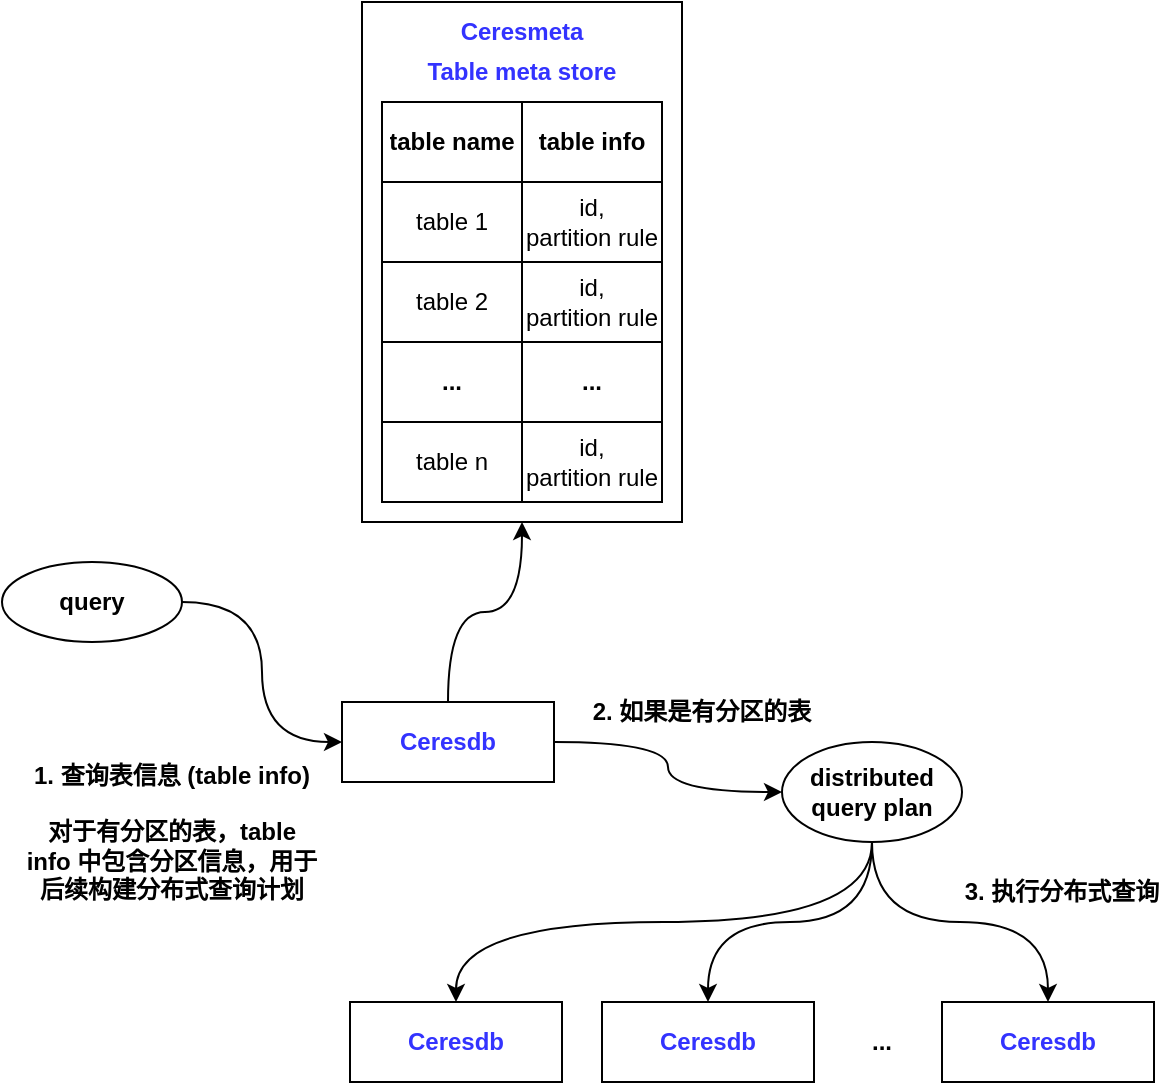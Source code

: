 <mxfile version="22.1.8" type="github">
  <diagram name="第 1 页" id="yRJw-CADPTcW4ViSoiWG">
    <mxGraphModel dx="1414" dy="635" grid="1" gridSize="10" guides="1" tooltips="1" connect="1" arrows="1" fold="1" page="1" pageScale="1" pageWidth="827" pageHeight="1169" math="0" shadow="0">
      <root>
        <mxCell id="0" />
        <mxCell id="1" parent="0" />
        <mxCell id="OIsBonGWnvOKuEb7l-3S-25" value="" style="rounded=0;whiteSpace=wrap;html=1;" vertex="1" parent="1">
          <mxGeometry x="300" y="90" width="160" height="260" as="geometry" />
        </mxCell>
        <mxCell id="OIsBonGWnvOKuEb7l-3S-2" value="" style="shape=table;startSize=0;container=1;collapsible=0;childLayout=tableLayout;" vertex="1" parent="1">
          <mxGeometry x="310" y="140" width="140" height="120" as="geometry" />
        </mxCell>
        <mxCell id="OIsBonGWnvOKuEb7l-3S-3" value="" style="shape=tableRow;horizontal=0;startSize=0;swimlaneHead=0;swimlaneBody=0;strokeColor=inherit;top=0;left=0;bottom=0;right=0;collapsible=0;dropTarget=0;fillColor=none;points=[[0,0.5],[1,0.5]];portConstraint=eastwest;" vertex="1" parent="OIsBonGWnvOKuEb7l-3S-2">
          <mxGeometry width="140" height="40" as="geometry" />
        </mxCell>
        <mxCell id="OIsBonGWnvOKuEb7l-3S-4" value="&lt;b&gt;table name&lt;/b&gt;" style="shape=partialRectangle;html=1;whiteSpace=wrap;connectable=0;strokeColor=inherit;overflow=hidden;fillColor=none;top=0;left=0;bottom=0;right=0;pointerEvents=1;" vertex="1" parent="OIsBonGWnvOKuEb7l-3S-3">
          <mxGeometry width="70" height="40" as="geometry">
            <mxRectangle width="70" height="40" as="alternateBounds" />
          </mxGeometry>
        </mxCell>
        <mxCell id="OIsBonGWnvOKuEb7l-3S-5" value="&lt;b&gt;table info&lt;/b&gt;" style="shape=partialRectangle;html=1;whiteSpace=wrap;connectable=0;strokeColor=inherit;overflow=hidden;fillColor=none;top=0;left=0;bottom=0;right=0;pointerEvents=1;" vertex="1" parent="OIsBonGWnvOKuEb7l-3S-3">
          <mxGeometry x="70" width="70" height="40" as="geometry">
            <mxRectangle width="70" height="40" as="alternateBounds" />
          </mxGeometry>
        </mxCell>
        <mxCell id="OIsBonGWnvOKuEb7l-3S-6" value="" style="shape=tableRow;horizontal=0;startSize=0;swimlaneHead=0;swimlaneBody=0;strokeColor=inherit;top=0;left=0;bottom=0;right=0;collapsible=0;dropTarget=0;fillColor=none;points=[[0,0.5],[1,0.5]];portConstraint=eastwest;" vertex="1" parent="OIsBonGWnvOKuEb7l-3S-2">
          <mxGeometry y="40" width="140" height="40" as="geometry" />
        </mxCell>
        <mxCell id="OIsBonGWnvOKuEb7l-3S-7" value="table 1" style="shape=partialRectangle;html=1;whiteSpace=wrap;connectable=0;strokeColor=inherit;overflow=hidden;fillColor=none;top=0;left=0;bottom=0;right=0;pointerEvents=1;" vertex="1" parent="OIsBonGWnvOKuEb7l-3S-6">
          <mxGeometry width="70" height="40" as="geometry">
            <mxRectangle width="70" height="40" as="alternateBounds" />
          </mxGeometry>
        </mxCell>
        <mxCell id="OIsBonGWnvOKuEb7l-3S-8" value="&lt;div&gt;id, &lt;br&gt;&lt;/div&gt;&lt;div&gt;partition rule&lt;br&gt;&lt;/div&gt;" style="shape=partialRectangle;html=1;whiteSpace=wrap;connectable=0;strokeColor=inherit;overflow=hidden;fillColor=none;top=0;left=0;bottom=0;right=0;pointerEvents=1;" vertex="1" parent="OIsBonGWnvOKuEb7l-3S-6">
          <mxGeometry x="70" width="70" height="40" as="geometry">
            <mxRectangle width="70" height="40" as="alternateBounds" />
          </mxGeometry>
        </mxCell>
        <mxCell id="OIsBonGWnvOKuEb7l-3S-9" value="" style="shape=tableRow;horizontal=0;startSize=0;swimlaneHead=0;swimlaneBody=0;strokeColor=inherit;top=0;left=0;bottom=0;right=0;collapsible=0;dropTarget=0;fillColor=none;points=[[0,0.5],[1,0.5]];portConstraint=eastwest;" vertex="1" parent="OIsBonGWnvOKuEb7l-3S-2">
          <mxGeometry y="80" width="140" height="40" as="geometry" />
        </mxCell>
        <mxCell id="OIsBonGWnvOKuEb7l-3S-10" value="table 2" style="shape=partialRectangle;html=1;whiteSpace=wrap;connectable=0;strokeColor=inherit;overflow=hidden;fillColor=none;top=0;left=0;bottom=0;right=0;pointerEvents=1;" vertex="1" parent="OIsBonGWnvOKuEb7l-3S-9">
          <mxGeometry width="70" height="40" as="geometry">
            <mxRectangle width="70" height="40" as="alternateBounds" />
          </mxGeometry>
        </mxCell>
        <mxCell id="OIsBonGWnvOKuEb7l-3S-11" value="&lt;div&gt;id, &lt;br&gt;&lt;/div&gt;&lt;div&gt;partition rule&lt;br&gt;&lt;/div&gt;" style="shape=partialRectangle;html=1;whiteSpace=wrap;connectable=0;strokeColor=inherit;overflow=hidden;fillColor=none;top=0;left=0;bottom=0;right=0;pointerEvents=1;" vertex="1" parent="OIsBonGWnvOKuEb7l-3S-9">
          <mxGeometry x="70" width="70" height="40" as="geometry">
            <mxRectangle width="70" height="40" as="alternateBounds" />
          </mxGeometry>
        </mxCell>
        <mxCell id="OIsBonGWnvOKuEb7l-3S-18" value="" style="shape=table;startSize=0;container=1;collapsible=0;childLayout=tableLayout;" vertex="1" parent="1">
          <mxGeometry x="310" y="260" width="140" height="80" as="geometry" />
        </mxCell>
        <mxCell id="OIsBonGWnvOKuEb7l-3S-19" value="" style="shape=tableRow;horizontal=0;startSize=0;swimlaneHead=0;swimlaneBody=0;strokeColor=inherit;top=0;left=0;bottom=0;right=0;collapsible=0;dropTarget=0;fillColor=none;points=[[0,0.5],[1,0.5]];portConstraint=eastwest;" vertex="1" parent="OIsBonGWnvOKuEb7l-3S-18">
          <mxGeometry width="140" height="40" as="geometry" />
        </mxCell>
        <mxCell id="OIsBonGWnvOKuEb7l-3S-20" value="&lt;b&gt;...&lt;/b&gt;" style="shape=partialRectangle;html=1;whiteSpace=wrap;connectable=0;strokeColor=inherit;overflow=hidden;fillColor=none;top=0;left=0;bottom=0;right=0;pointerEvents=1;" vertex="1" parent="OIsBonGWnvOKuEb7l-3S-19">
          <mxGeometry width="70" height="40" as="geometry">
            <mxRectangle width="70" height="40" as="alternateBounds" />
          </mxGeometry>
        </mxCell>
        <mxCell id="OIsBonGWnvOKuEb7l-3S-21" value="&lt;b&gt;...&lt;/b&gt;" style="shape=partialRectangle;html=1;whiteSpace=wrap;connectable=0;strokeColor=inherit;overflow=hidden;fillColor=none;top=0;left=0;bottom=0;right=0;pointerEvents=1;" vertex="1" parent="OIsBonGWnvOKuEb7l-3S-19">
          <mxGeometry x="70" width="70" height="40" as="geometry">
            <mxRectangle width="70" height="40" as="alternateBounds" />
          </mxGeometry>
        </mxCell>
        <mxCell id="OIsBonGWnvOKuEb7l-3S-22" value="" style="shape=tableRow;horizontal=0;startSize=0;swimlaneHead=0;swimlaneBody=0;strokeColor=inherit;top=0;left=0;bottom=0;right=0;collapsible=0;dropTarget=0;fillColor=none;points=[[0,0.5],[1,0.5]];portConstraint=eastwest;" vertex="1" parent="OIsBonGWnvOKuEb7l-3S-18">
          <mxGeometry y="40" width="140" height="40" as="geometry" />
        </mxCell>
        <mxCell id="OIsBonGWnvOKuEb7l-3S-23" value="table n" style="shape=partialRectangle;html=1;whiteSpace=wrap;connectable=0;strokeColor=inherit;overflow=hidden;fillColor=none;top=0;left=0;bottom=0;right=0;pointerEvents=1;" vertex="1" parent="OIsBonGWnvOKuEb7l-3S-22">
          <mxGeometry width="70" height="40" as="geometry">
            <mxRectangle width="70" height="40" as="alternateBounds" />
          </mxGeometry>
        </mxCell>
        <mxCell id="OIsBonGWnvOKuEb7l-3S-24" value="&lt;div&gt;id, &lt;br&gt;&lt;/div&gt;&lt;div&gt;partition rule&lt;br&gt;&lt;/div&gt;" style="shape=partialRectangle;html=1;whiteSpace=wrap;connectable=0;strokeColor=inherit;overflow=hidden;fillColor=none;top=0;left=0;bottom=0;right=0;pointerEvents=1;" vertex="1" parent="OIsBonGWnvOKuEb7l-3S-22">
          <mxGeometry x="70" width="70" height="40" as="geometry">
            <mxRectangle width="70" height="40" as="alternateBounds" />
          </mxGeometry>
        </mxCell>
        <mxCell id="OIsBonGWnvOKuEb7l-3S-26" value="&lt;font color=&quot;#3333ff&quot;&gt;&lt;b&gt;Table meta store&lt;/b&gt;&lt;/font&gt;" style="text;html=1;strokeColor=none;fillColor=none;align=center;verticalAlign=middle;whiteSpace=wrap;rounded=0;" vertex="1" parent="1">
          <mxGeometry x="330" y="110" width="100" height="30" as="geometry" />
        </mxCell>
        <mxCell id="OIsBonGWnvOKuEb7l-3S-41" style="edgeStyle=orthogonalEdgeStyle;rounded=0;orthogonalLoop=1;jettySize=auto;html=1;exitX=0.5;exitY=0;exitDx=0;exitDy=0;entryX=0.5;entryY=1;entryDx=0;entryDy=0;curved=1;" edge="1" parent="1" source="OIsBonGWnvOKuEb7l-3S-34" target="OIsBonGWnvOKuEb7l-3S-25">
          <mxGeometry relative="1" as="geometry" />
        </mxCell>
        <mxCell id="OIsBonGWnvOKuEb7l-3S-49" style="edgeStyle=orthogonalEdgeStyle;rounded=0;orthogonalLoop=1;jettySize=auto;html=1;exitX=1;exitY=0.5;exitDx=0;exitDy=0;entryX=0;entryY=0.5;entryDx=0;entryDy=0;curved=1;" edge="1" parent="1" source="OIsBonGWnvOKuEb7l-3S-34" target="OIsBonGWnvOKuEb7l-3S-48">
          <mxGeometry relative="1" as="geometry" />
        </mxCell>
        <mxCell id="OIsBonGWnvOKuEb7l-3S-34" value="&lt;font color=&quot;#3333ff&quot;&gt;&lt;b&gt;Ceresdb&lt;/b&gt;&lt;/font&gt;" style="rounded=0;whiteSpace=wrap;html=1;" vertex="1" parent="1">
          <mxGeometry x="290" y="440" width="106" height="40" as="geometry" />
        </mxCell>
        <mxCell id="OIsBonGWnvOKuEb7l-3S-36" style="edgeStyle=orthogonalEdgeStyle;rounded=0;orthogonalLoop=1;jettySize=auto;html=1;exitX=1;exitY=0.5;exitDx=0;exitDy=0;entryX=0;entryY=0.5;entryDx=0;entryDy=0;curved=1;" edge="1" parent="1" source="OIsBonGWnvOKuEb7l-3S-35" target="OIsBonGWnvOKuEb7l-3S-34">
          <mxGeometry relative="1" as="geometry" />
        </mxCell>
        <mxCell id="OIsBonGWnvOKuEb7l-3S-35" value="&lt;b&gt;query&lt;/b&gt;" style="ellipse;whiteSpace=wrap;html=1;" vertex="1" parent="1">
          <mxGeometry x="120" y="370" width="90" height="40" as="geometry" />
        </mxCell>
        <mxCell id="OIsBonGWnvOKuEb7l-3S-37" value="&lt;font color=&quot;#3333ff&quot;&gt;&lt;b&gt;Ceresmeta&lt;/b&gt;&lt;/font&gt;" style="text;html=1;strokeColor=none;fillColor=none;align=center;verticalAlign=middle;whiteSpace=wrap;rounded=0;" vertex="1" parent="1">
          <mxGeometry x="330" y="90" width="100" height="30" as="geometry" />
        </mxCell>
        <mxCell id="OIsBonGWnvOKuEb7l-3S-42" value="&lt;div&gt;&lt;b&gt;1. 查询表信息 (table info)&lt;br&gt;&lt;/b&gt;&lt;/div&gt;&lt;div&gt;&lt;b&gt;&lt;br&gt;&lt;/b&gt;&lt;/div&gt;&lt;div&gt;&lt;b&gt;对于有分区的表，table info 中包含分区信息，用于后续构建分布式查询计划 &lt;br&gt;&lt;/b&gt;&lt;/div&gt;" style="text;html=1;strokeColor=none;fillColor=none;align=center;verticalAlign=middle;whiteSpace=wrap;rounded=0;" vertex="1" parent="1">
          <mxGeometry x="130" y="490" width="150" height="30" as="geometry" />
        </mxCell>
        <mxCell id="OIsBonGWnvOKuEb7l-3S-55" style="edgeStyle=orthogonalEdgeStyle;rounded=0;orthogonalLoop=1;jettySize=auto;html=1;exitX=0.5;exitY=1;exitDx=0;exitDy=0;entryX=0.5;entryY=0;entryDx=0;entryDy=0;curved=1;" edge="1" parent="1" source="OIsBonGWnvOKuEb7l-3S-48" target="OIsBonGWnvOKuEb7l-3S-51">
          <mxGeometry relative="1" as="geometry" />
        </mxCell>
        <mxCell id="OIsBonGWnvOKuEb7l-3S-56" style="edgeStyle=orthogonalEdgeStyle;rounded=0;orthogonalLoop=1;jettySize=auto;html=1;exitX=0.5;exitY=1;exitDx=0;exitDy=0;curved=1;" edge="1" parent="1" source="OIsBonGWnvOKuEb7l-3S-48" target="OIsBonGWnvOKuEb7l-3S-52">
          <mxGeometry relative="1" as="geometry" />
        </mxCell>
        <mxCell id="OIsBonGWnvOKuEb7l-3S-57" style="edgeStyle=orthogonalEdgeStyle;rounded=0;orthogonalLoop=1;jettySize=auto;html=1;exitX=0.5;exitY=1;exitDx=0;exitDy=0;curved=1;" edge="1" parent="1" source="OIsBonGWnvOKuEb7l-3S-48" target="OIsBonGWnvOKuEb7l-3S-53">
          <mxGeometry relative="1" as="geometry" />
        </mxCell>
        <mxCell id="OIsBonGWnvOKuEb7l-3S-48" value="&lt;div&gt;&lt;b&gt;distributed&lt;/b&gt;&lt;/div&gt;&lt;div&gt;&lt;b&gt;query plan&lt;br&gt;&lt;/b&gt;&lt;/div&gt;" style="ellipse;whiteSpace=wrap;html=1;" vertex="1" parent="1">
          <mxGeometry x="510" y="460" width="90" height="50" as="geometry" />
        </mxCell>
        <mxCell id="OIsBonGWnvOKuEb7l-3S-50" value="&lt;b&gt;2. 如果是有分区的表&lt;/b&gt;" style="text;html=1;strokeColor=none;fillColor=none;align=center;verticalAlign=middle;whiteSpace=wrap;rounded=0;" vertex="1" parent="1">
          <mxGeometry x="400" y="430" width="140" height="30" as="geometry" />
        </mxCell>
        <mxCell id="OIsBonGWnvOKuEb7l-3S-51" value="&lt;font color=&quot;#3333ff&quot;&gt;&lt;b&gt;Ceresdb&lt;/b&gt;&lt;/font&gt;" style="rounded=0;whiteSpace=wrap;html=1;" vertex="1" parent="1">
          <mxGeometry x="294" y="590" width="106" height="40" as="geometry" />
        </mxCell>
        <mxCell id="OIsBonGWnvOKuEb7l-3S-52" value="&lt;font color=&quot;#3333ff&quot;&gt;&lt;b&gt;Ceresdb&lt;/b&gt;&lt;/font&gt;" style="rounded=0;whiteSpace=wrap;html=1;" vertex="1" parent="1">
          <mxGeometry x="420" y="590" width="106" height="40" as="geometry" />
        </mxCell>
        <mxCell id="OIsBonGWnvOKuEb7l-3S-53" value="&lt;font color=&quot;#3333ff&quot;&gt;&lt;b&gt;Ceresdb&lt;/b&gt;&lt;/font&gt;" style="rounded=0;whiteSpace=wrap;html=1;" vertex="1" parent="1">
          <mxGeometry x="590" y="590" width="106" height="40" as="geometry" />
        </mxCell>
        <mxCell id="OIsBonGWnvOKuEb7l-3S-54" value="&lt;b&gt;...&lt;/b&gt;" style="text;html=1;strokeColor=none;fillColor=none;align=center;verticalAlign=middle;whiteSpace=wrap;rounded=0;" vertex="1" parent="1">
          <mxGeometry x="530" y="595" width="60" height="30" as="geometry" />
        </mxCell>
        <mxCell id="OIsBonGWnvOKuEb7l-3S-60" value="&lt;b&gt;3. 执行分布式查询&lt;/b&gt;" style="text;html=1;strokeColor=none;fillColor=none;align=center;verticalAlign=middle;whiteSpace=wrap;rounded=0;" vertex="1" parent="1">
          <mxGeometry x="600" y="520" width="100" height="30" as="geometry" />
        </mxCell>
      </root>
    </mxGraphModel>
  </diagram>
</mxfile>
